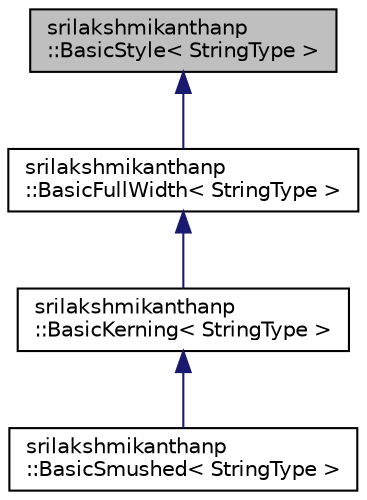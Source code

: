 digraph "srilakshmikanthanp::BasicStyle&lt; StringType &gt;"
{
 // LATEX_PDF_SIZE
  edge [fontname="Helvetica",fontsize="10",labelfontname="Helvetica",labelfontsize="10"];
  node [fontname="Helvetica",fontsize="10",shape=record];
  Node1 [label="srilakshmikanthanp\l::BasicStyle\< StringType \>",height=0.2,width=0.4,color="black", fillcolor="grey75", style="filled", fontcolor="black",tooltip="Styles."];
  Node1 -> Node2 [dir="back",color="midnightblue",fontsize="10",style="solid",fontname="Helvetica"];
  Node2 [label="srilakshmikanthanp\l::BasicFullWidth\< StringType \>",height=0.2,width=0.4,color="black", fillcolor="white", style="filled",URL="$classsrilakshmikanthanp_1_1_basic_full_width.html",tooltip="Full Width BasicStyle."];
  Node2 -> Node3 [dir="back",color="midnightblue",fontsize="10",style="solid",fontname="Helvetica"];
  Node3 [label="srilakshmikanthanp\l::BasicKerning\< StringType \>",height=0.2,width=0.4,color="black", fillcolor="white", style="filled",URL="$classsrilakshmikanthanp_1_1_basic_kerning.html",tooltip="kerned BasicStyle"];
  Node3 -> Node4 [dir="back",color="midnightblue",fontsize="10",style="solid",fontname="Helvetica"];
  Node4 [label="srilakshmikanthanp\l::BasicSmushed\< StringType \>",height=0.2,width=0.4,color="black", fillcolor="white", style="filled",URL="$classsrilakshmikanthanp_1_1_basic_smushed.html",tooltip="Smushing style."];
}
